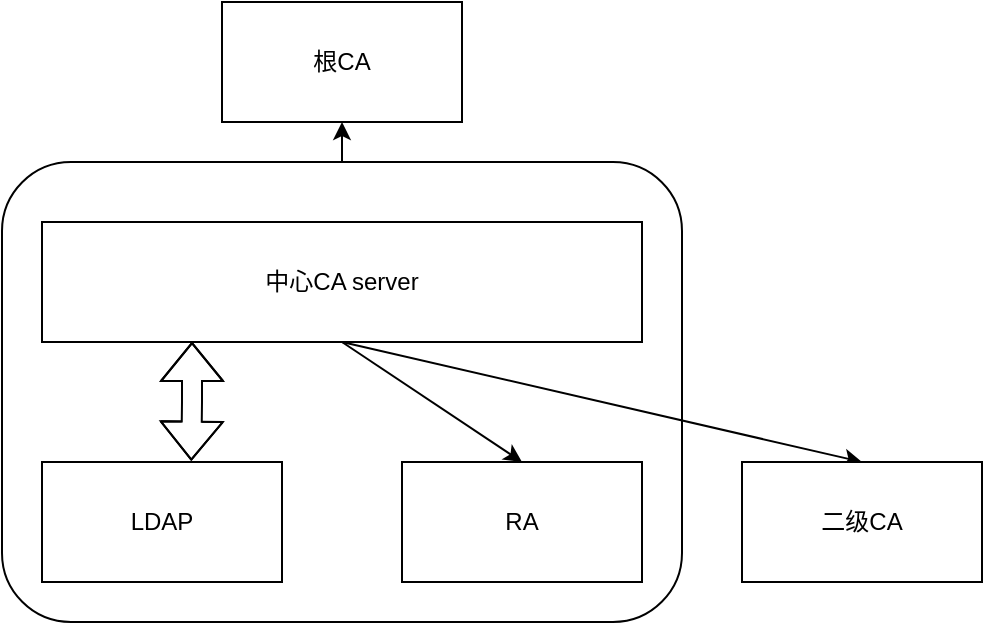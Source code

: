 <mxfile version="21.1.8" type="github">
  <diagram name="第 1 页" id="bj9qYOu5IG26Ew2-aiqN">
    <mxGraphModel dx="794" dy="438" grid="1" gridSize="10" guides="1" tooltips="1" connect="1" arrows="1" fold="1" page="1" pageScale="1" pageWidth="827" pageHeight="1169" math="0" shadow="0">
      <root>
        <mxCell id="0" />
        <mxCell id="1" parent="0" />
        <mxCell id="P0MIevv7neyHsCtSl9K2-6" style="edgeStyle=orthogonalEdgeStyle;rounded=0;orthogonalLoop=1;jettySize=auto;html=1;exitX=0.5;exitY=1;exitDx=0;exitDy=0;startArrow=classic;startFill=1;" parent="1" source="P0MIevv7neyHsCtSl9K2-1" target="P0MIevv7neyHsCtSl9K2-3" edge="1">
          <mxGeometry relative="1" as="geometry" />
        </mxCell>
        <mxCell id="P0MIevv7neyHsCtSl9K2-1" value="根CA" style="rounded=0;whiteSpace=wrap;html=1;" parent="1" vertex="1">
          <mxGeometry x="120" y="40" width="120" height="60" as="geometry" />
        </mxCell>
        <mxCell id="P0MIevv7neyHsCtSl9K2-2" value="" style="rounded=1;whiteSpace=wrap;html=1;" parent="1" vertex="1">
          <mxGeometry x="10" y="120" width="340" height="230" as="geometry" />
        </mxCell>
        <mxCell id="P0MIevv7neyHsCtSl9K2-7" style="edgeStyle=orthogonalEdgeStyle;rounded=0;orthogonalLoop=1;jettySize=auto;html=1;exitX=0.25;exitY=1;exitDx=0;exitDy=0;entryX=0.622;entryY=-0.011;entryDx=0;entryDy=0;entryPerimeter=0;shape=flexArrow;startArrow=block;" parent="1" source="P0MIevv7neyHsCtSl9K2-3" target="P0MIevv7neyHsCtSl9K2-4" edge="1">
          <mxGeometry relative="1" as="geometry" />
        </mxCell>
        <mxCell id="P0MIevv7neyHsCtSl9K2-8" style="rounded=0;orthogonalLoop=1;jettySize=auto;html=1;exitX=0.5;exitY=1;exitDx=0;exitDy=0;entryX=0.5;entryY=0;entryDx=0;entryDy=0;" parent="1" source="P0MIevv7neyHsCtSl9K2-3" target="P0MIevv7neyHsCtSl9K2-5" edge="1">
          <mxGeometry relative="1" as="geometry" />
        </mxCell>
        <mxCell id="P0MIevv7neyHsCtSl9K2-10" style="rounded=0;orthogonalLoop=1;jettySize=auto;html=1;exitX=0.5;exitY=1;exitDx=0;exitDy=0;entryX=0.5;entryY=0;entryDx=0;entryDy=0;" parent="1" source="P0MIevv7neyHsCtSl9K2-3" target="P0MIevv7neyHsCtSl9K2-9" edge="1">
          <mxGeometry relative="1" as="geometry" />
        </mxCell>
        <mxCell id="P0MIevv7neyHsCtSl9K2-3" value="中心CA server" style="rounded=0;whiteSpace=wrap;html=1;" parent="1" vertex="1">
          <mxGeometry x="30" y="150" width="300" height="60" as="geometry" />
        </mxCell>
        <mxCell id="P0MIevv7neyHsCtSl9K2-4" value="LDAP" style="rounded=0;whiteSpace=wrap;html=1;" parent="1" vertex="1">
          <mxGeometry x="30" y="270" width="120" height="60" as="geometry" />
        </mxCell>
        <mxCell id="P0MIevv7neyHsCtSl9K2-5" value="RA" style="rounded=0;whiteSpace=wrap;html=1;" parent="1" vertex="1">
          <mxGeometry x="210" y="270" width="120" height="60" as="geometry" />
        </mxCell>
        <mxCell id="P0MIevv7neyHsCtSl9K2-9" value="二级CA" style="rounded=0;whiteSpace=wrap;html=1;" parent="1" vertex="1">
          <mxGeometry x="380" y="270" width="120" height="60" as="geometry" />
        </mxCell>
      </root>
    </mxGraphModel>
  </diagram>
</mxfile>
